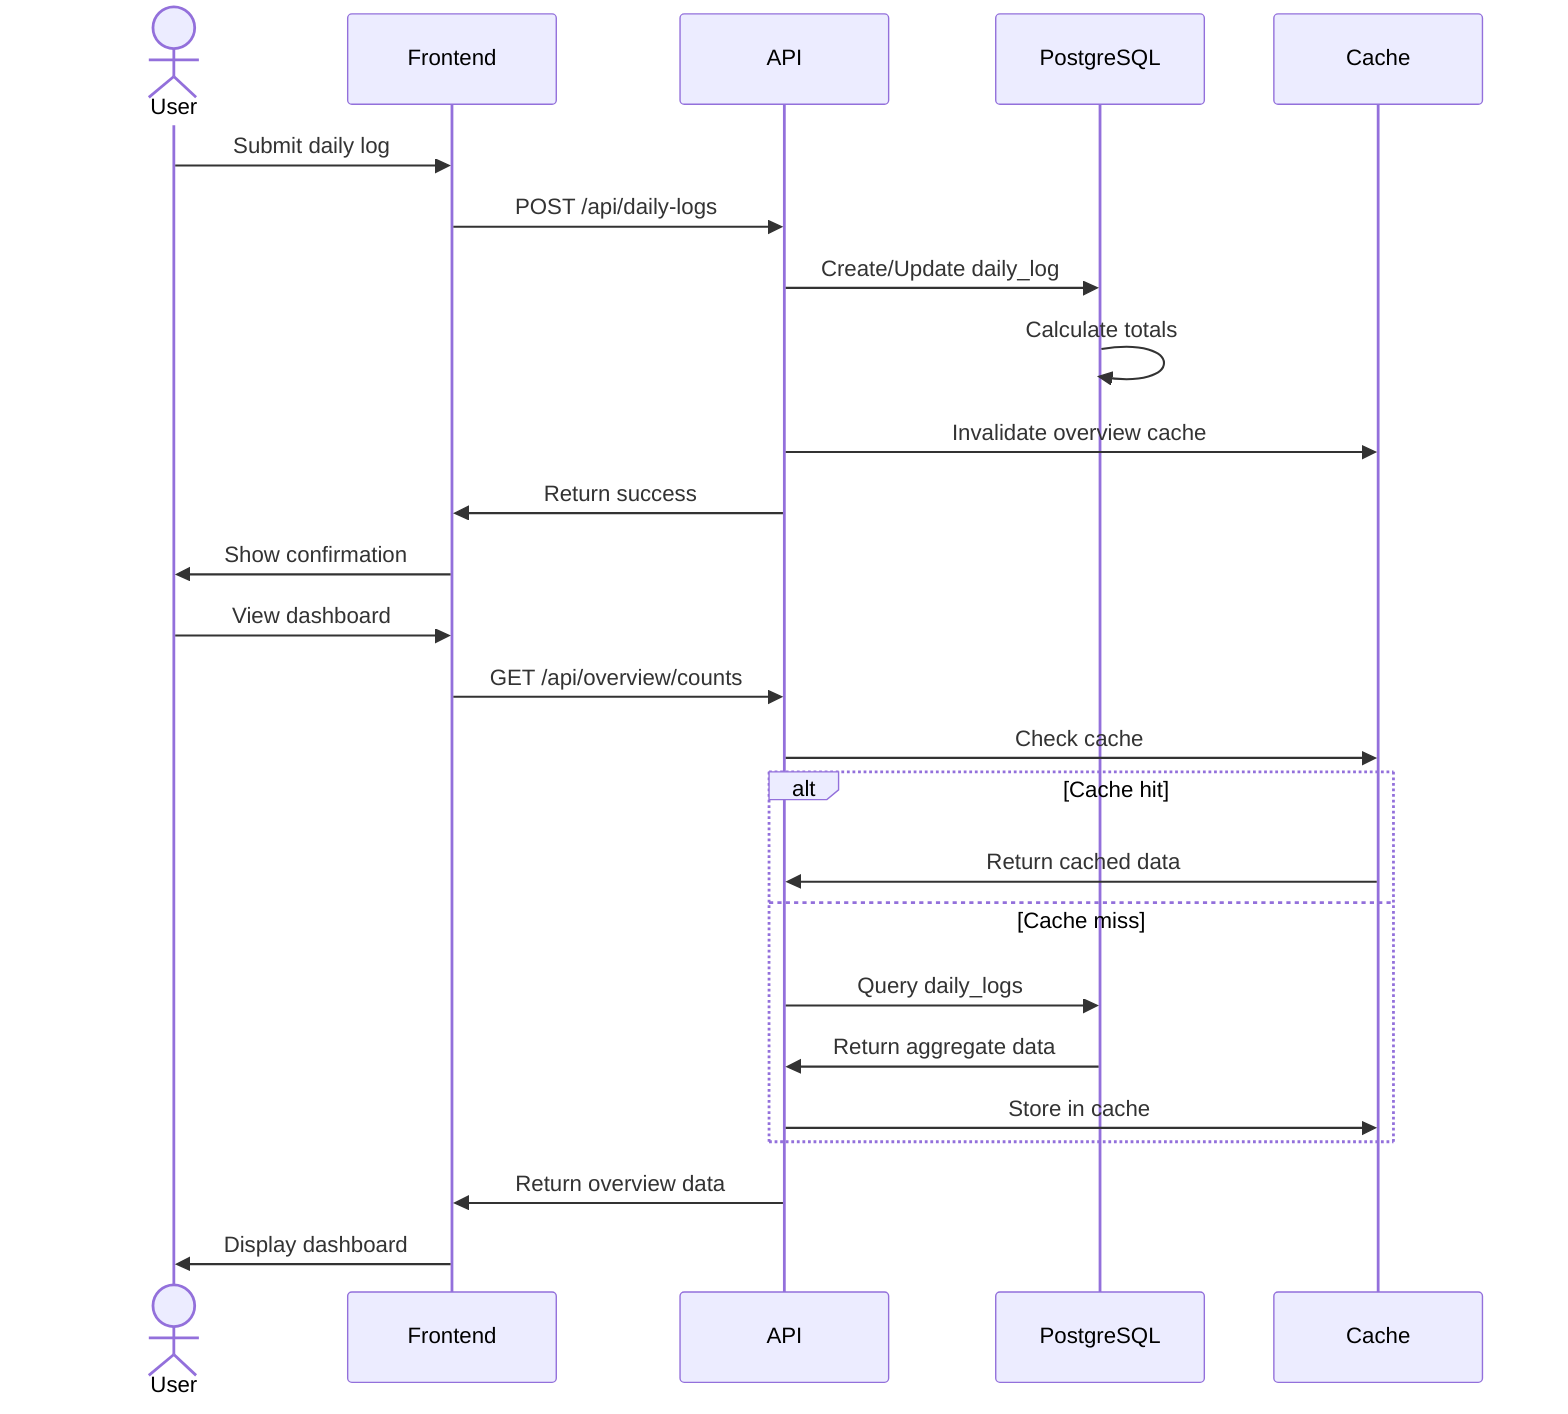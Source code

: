 sequenceDiagram
    actor User
    participant Frontend
    participant API
    participant PostgreSQL
    participant Cache

    User->>Frontend: Submit daily log
    Frontend->>API: POST /api/daily-logs
    API->>PostgreSQL: Create/Update daily_log
    PostgreSQL->>PostgreSQL: Calculate totals
    API->>Cache: Invalidate overview cache
    API->>Frontend: Return success
    Frontend->>User: Show confirmation

    User->>Frontend: View dashboard
    Frontend->>API: GET /api/overview/counts
    API->>Cache: Check cache
    alt Cache hit
        Cache->>API: Return cached data
    else Cache miss
        API->>PostgreSQL: Query daily_logs
        PostgreSQL->>API: Return aggregate data
        API->>Cache: Store in cache
    end
    API->>Frontend: Return overview data
    Frontend->>User: Display dashboard